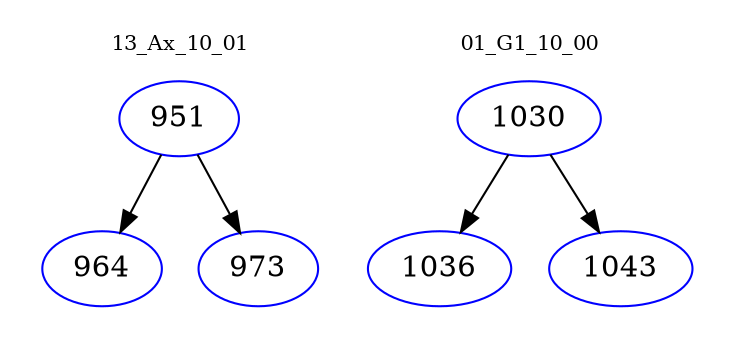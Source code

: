 digraph{
subgraph cluster_0 {
color = white
label = "13_Ax_10_01";
fontsize=10;
T0_951 [label="951", color="blue"]
T0_951 -> T0_964 [color="black"]
T0_964 [label="964", color="blue"]
T0_951 -> T0_973 [color="black"]
T0_973 [label="973", color="blue"]
}
subgraph cluster_1 {
color = white
label = "01_G1_10_00";
fontsize=10;
T1_1030 [label="1030", color="blue"]
T1_1030 -> T1_1036 [color="black"]
T1_1036 [label="1036", color="blue"]
T1_1030 -> T1_1043 [color="black"]
T1_1043 [label="1043", color="blue"]
}
}
